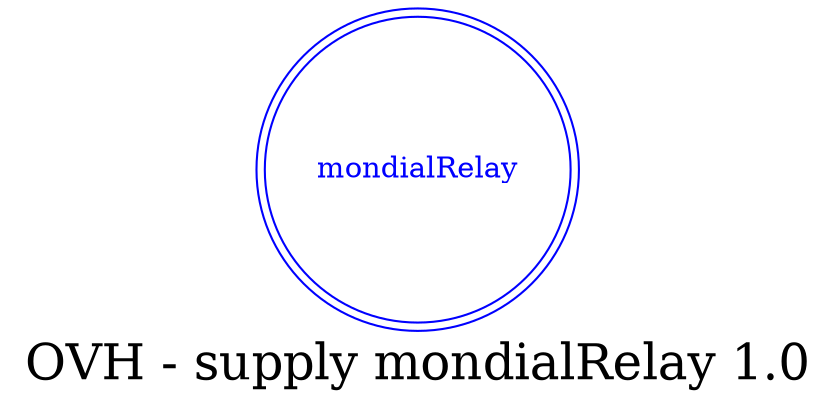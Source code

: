 digraph LexiconGraph {
graph[label="OVH - supply mondialRelay 1.0", fontsize=24]
splines=true
"mondialRelay" [color=blue, fontcolor=blue, shape=doublecircle]
}
